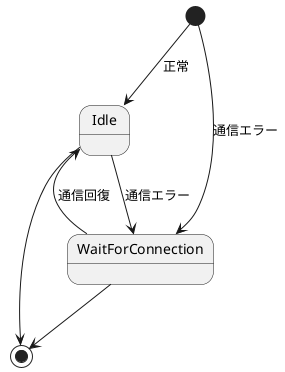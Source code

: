 @startuml

[*] --> Idle : 正常
[*] --> WaitForConnection : 通信エラー
Idle --> WaitForConnection : 通信エラー
WaitForConnection --> Idle : 通信回復
Idle --> [*]
WaitForConnection --> [*]

@enduml